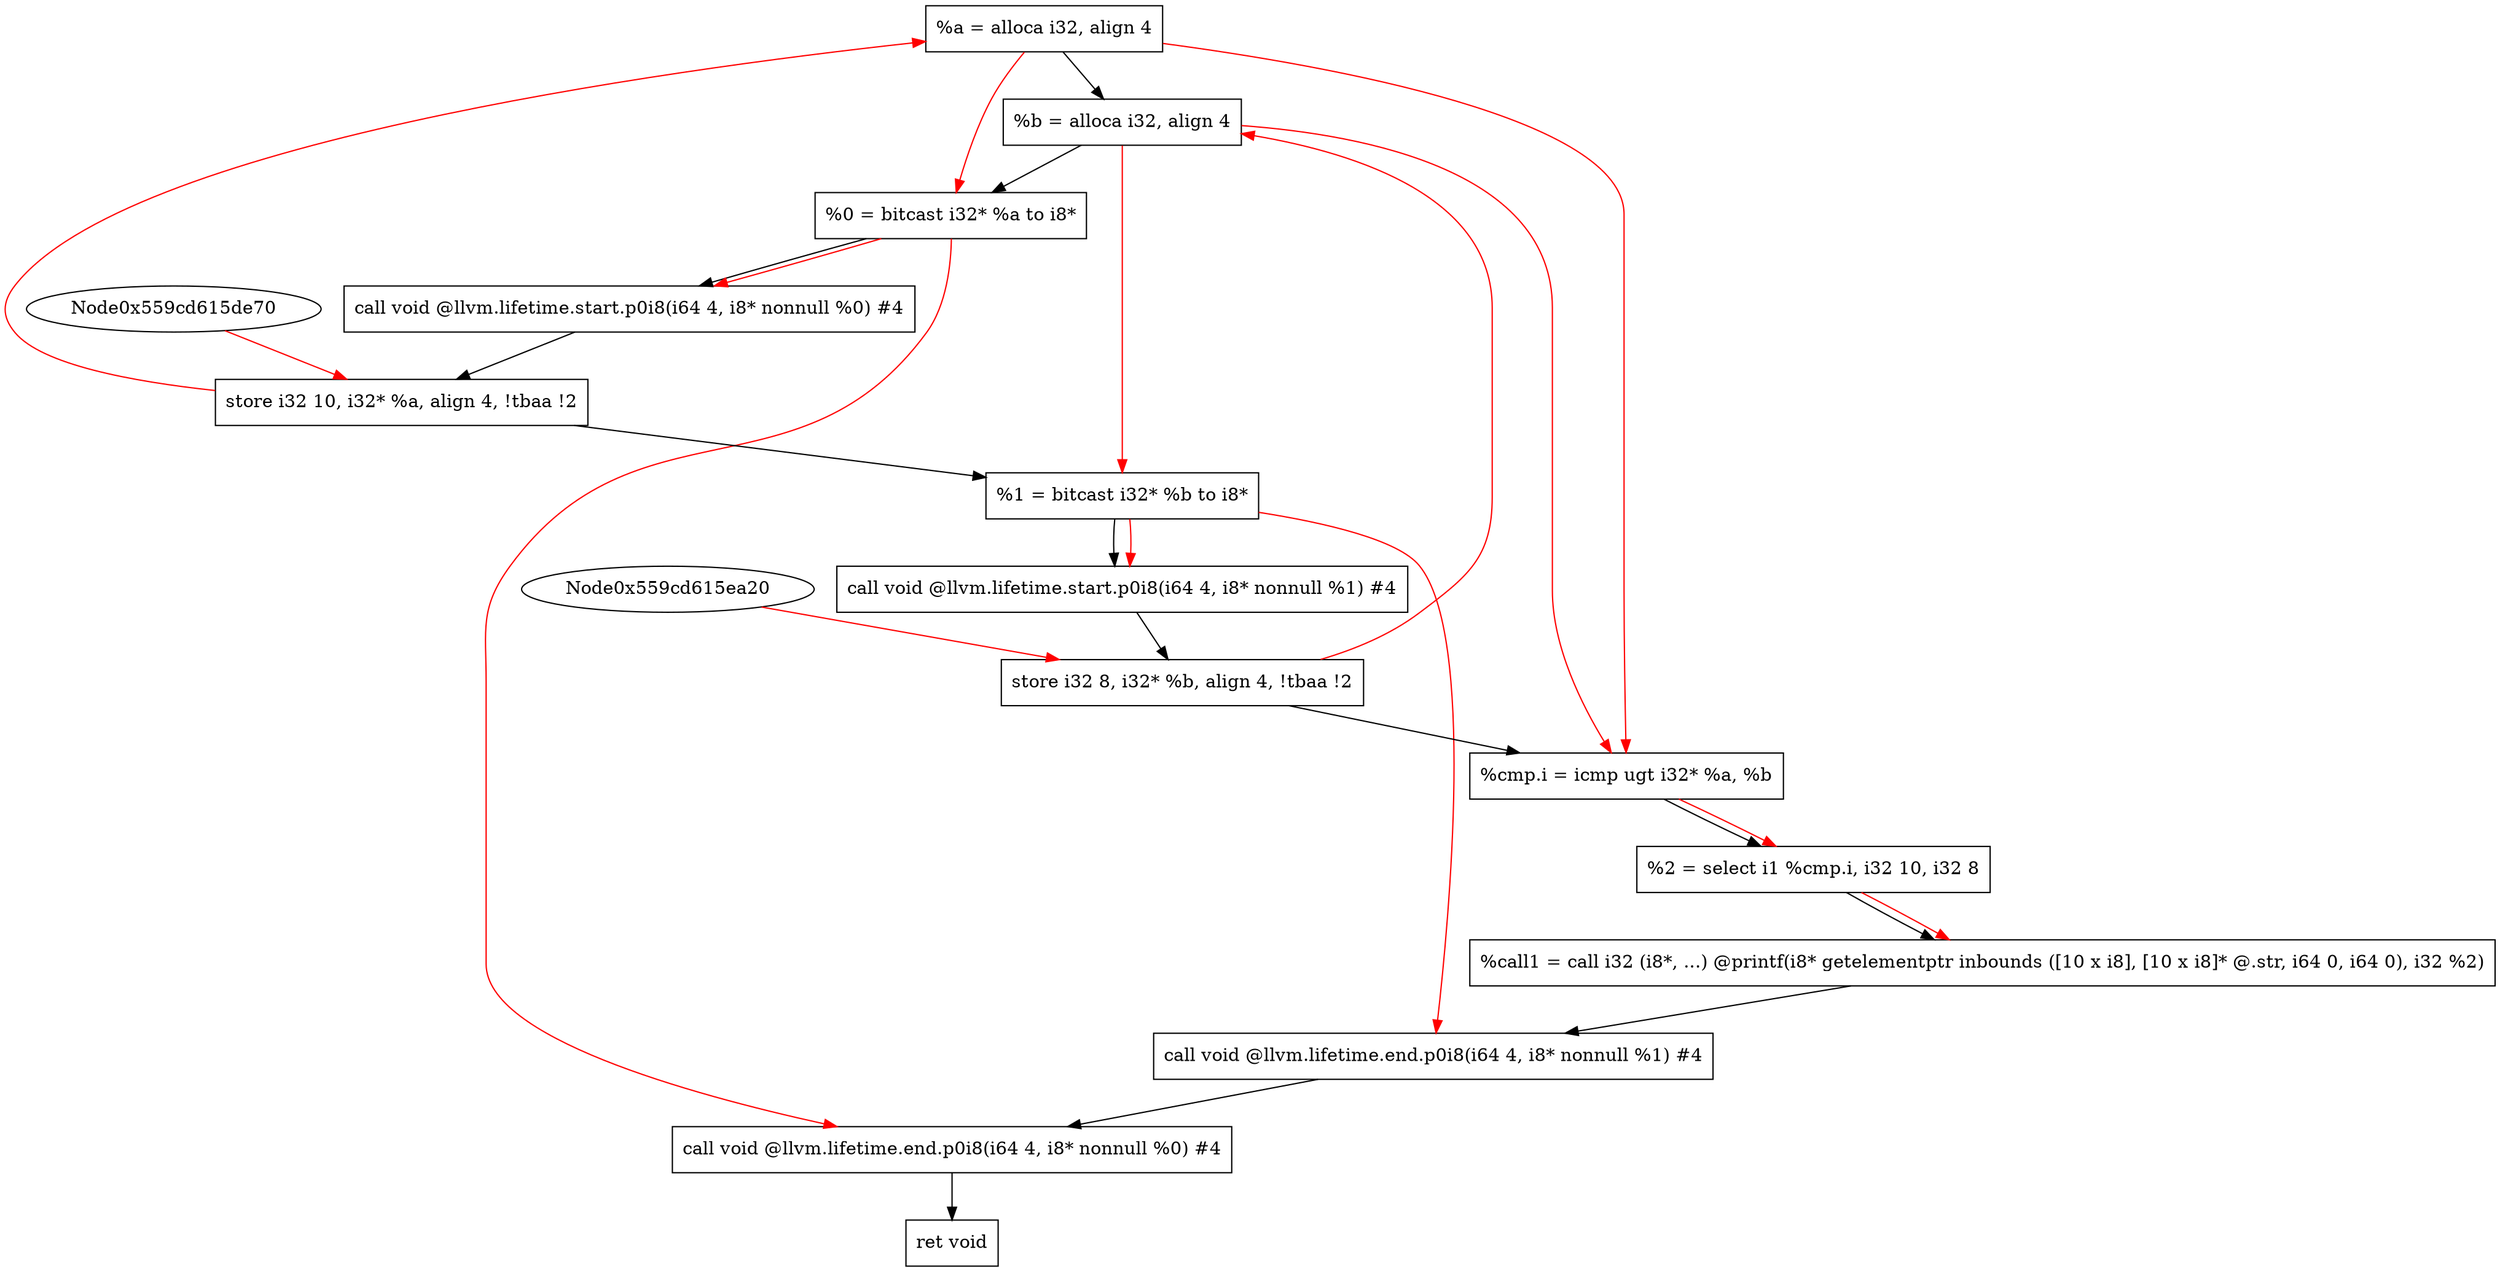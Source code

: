 digraph "CDFG for'main' function" {
	Node0x559cd615d6c8[shape=record, label="  %a = alloca i32, align 4"];
	Node0x559cd615dd88[shape=record, label="  %b = alloca i32, align 4"];
	Node0x559cd615de08[shape=record, label="  %0 = bitcast i32* %a to i8*"];
	Node0x559cd615e268[shape=record, label="  call void @llvm.lifetime.start.p0i8(i64 4, i8* nonnull %0) #4"];
	Node0x559cd615e360[shape=record, label="  store i32 10, i32* %a, align 4, !tbaa !2"];
	Node0x559cd615e9d8[shape=record, label="  %1 = bitcast i32* %b to i8*"];
	Node0x559cd615eb08[shape=record, label="  call void @llvm.lifetime.start.p0i8(i64 4, i8* nonnull %1) #4"];
	Node0x559cd615ebe0[shape=record, label="  store i32 8, i32* %b, align 4, !tbaa !2"];
	Node0x559cd615ec60[shape=record, label="  %cmp.i = icmp ugt i32* %a, %b"];
	Node0x559cd60f2468[shape=record, label="  %2 = select i1 %cmp.i, i32 10, i32 8"];
	Node0x559cd615f038[shape=record, label="  %call1 = call i32 (i8*, ...) @printf(i8* getelementptr inbounds ([10 x i8], [10 x i8]* @.str, i64 0, i64 0), i32 %2)"];
	Node0x559cd615f308[shape=record, label="  call void @llvm.lifetime.end.p0i8(i64 4, i8* nonnull %1) #4"];
	Node0x559cd615f468[shape=record, label="  call void @llvm.lifetime.end.p0i8(i64 4, i8* nonnull %0) #4"];
	Node0x559cd615f510[shape=record, label="  ret void"];
	Node0x559cd615d6c8 -> Node0x559cd615dd88
	Node0x559cd615dd88 -> Node0x559cd615de08
	Node0x559cd615de08 -> Node0x559cd615e268
	Node0x559cd615e268 -> Node0x559cd615e360
	Node0x559cd615e360 -> Node0x559cd615e9d8
	Node0x559cd615e9d8 -> Node0x559cd615eb08
	Node0x559cd615eb08 -> Node0x559cd615ebe0
	Node0x559cd615ebe0 -> Node0x559cd615ec60
	Node0x559cd615ec60 -> Node0x559cd60f2468
	Node0x559cd60f2468 -> Node0x559cd615f038
	Node0x559cd615f038 -> Node0x559cd615f308
	Node0x559cd615f308 -> Node0x559cd615f468
	Node0x559cd615f468 -> Node0x559cd615f510
edge [color=red]
	Node0x559cd615d6c8 -> Node0x559cd615de08
	Node0x559cd615de08 -> Node0x559cd615e268
	Node0x559cd615de70 -> Node0x559cd615e360
	Node0x559cd615e360 -> Node0x559cd615d6c8
	Node0x559cd615dd88 -> Node0x559cd615e9d8
	Node0x559cd615e9d8 -> Node0x559cd615eb08
	Node0x559cd615ea20 -> Node0x559cd615ebe0
	Node0x559cd615ebe0 -> Node0x559cd615dd88
	Node0x559cd615d6c8 -> Node0x559cd615ec60
	Node0x559cd615dd88 -> Node0x559cd615ec60
	Node0x559cd615ec60 -> Node0x559cd60f2468
	Node0x559cd60f2468 -> Node0x559cd615f038
	Node0x559cd615e9d8 -> Node0x559cd615f308
	Node0x559cd615de08 -> Node0x559cd615f468
}
